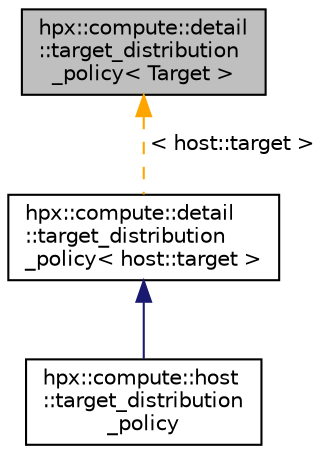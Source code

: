 digraph "hpx::compute::detail::target_distribution_policy&lt; Target &gt;"
{
  edge [fontname="Helvetica",fontsize="10",labelfontname="Helvetica",labelfontsize="10"];
  node [fontname="Helvetica",fontsize="10",shape=record];
  Node0 [label="hpx::compute::detail\l::target_distribution\l_policy\< Target \>",height=0.2,width=0.4,color="black", fillcolor="grey75", style="filled", fontcolor="black"];
  Node0 -> Node1 [dir="back",color="orange",fontsize="10",style="dashed",label=" \< host::target \>" ,fontname="Helvetica"];
  Node1 [label="hpx::compute::detail\l::target_distribution\l_policy\< host::target \>",height=0.2,width=0.4,color="black", fillcolor="white", style="filled",URL="$db/d72/structhpx_1_1compute_1_1detail_1_1target__distribution__policy.html"];
  Node1 -> Node2 [dir="back",color="midnightblue",fontsize="10",style="solid",fontname="Helvetica"];
  Node2 [label="hpx::compute::host\l::target_distribution\l_policy",height=0.2,width=0.4,color="black", fillcolor="white", style="filled",URL="$d6/dc7/structhpx_1_1compute_1_1host_1_1target__distribution__policy.html",tooltip="A target_distribution_policy used for CPU bound localities. "];
}
